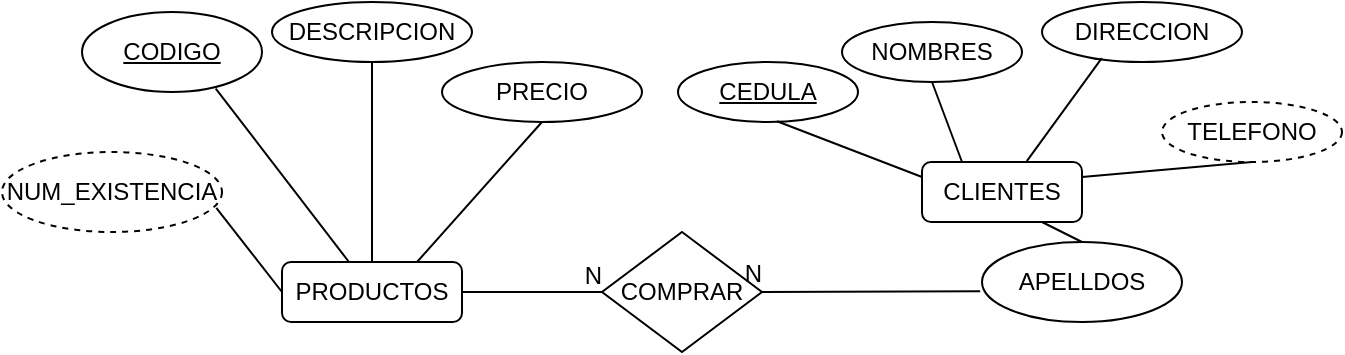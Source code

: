 <mxfile version="20.8.23" type="github">
  <diagram name="Página-1" id="rKSsnr4Ns5YOtNC94uGT">
    <mxGraphModel dx="934" dy="425" grid="1" gridSize="10" guides="1" tooltips="1" connect="1" arrows="1" fold="1" page="1" pageScale="1" pageWidth="827" pageHeight="1169" math="0" shadow="0">
      <root>
        <mxCell id="0" />
        <mxCell id="1" parent="0" />
        <mxCell id="ddoyZSRqwRdsarZSSn1j-1" value="PRODUCTOS" style="rounded=1;whiteSpace=wrap;html=1;" vertex="1" parent="1">
          <mxGeometry x="170" y="170" width="90" height="30" as="geometry" />
        </mxCell>
        <mxCell id="ddoyZSRqwRdsarZSSn1j-3" value="CODIGO" style="ellipse;whiteSpace=wrap;html=1;align=center;fontStyle=4;" vertex="1" parent="1">
          <mxGeometry x="70" y="45" width="90" height="40" as="geometry" />
        </mxCell>
        <mxCell id="ddoyZSRqwRdsarZSSn1j-6" value="DESCRIPCION" style="ellipse;whiteSpace=wrap;html=1;align=center;" vertex="1" parent="1">
          <mxGeometry x="165" y="40" width="100" height="30" as="geometry" />
        </mxCell>
        <mxCell id="ddoyZSRqwRdsarZSSn1j-7" value="PRECIO" style="ellipse;whiteSpace=wrap;html=1;align=center;" vertex="1" parent="1">
          <mxGeometry x="250" y="70" width="100" height="30" as="geometry" />
        </mxCell>
        <mxCell id="ddoyZSRqwRdsarZSSn1j-9" value="NUM_EXISTENCIA" style="ellipse;whiteSpace=wrap;html=1;align=center;dashed=1;" vertex="1" parent="1">
          <mxGeometry x="30" y="115" width="110" height="40" as="geometry" />
        </mxCell>
        <mxCell id="ddoyZSRqwRdsarZSSn1j-12" value="" style="endArrow=none;html=1;rounded=0;exitX=0.5;exitY=0;exitDx=0;exitDy=0;entryX=0.5;entryY=1;entryDx=0;entryDy=0;" edge="1" parent="1" source="ddoyZSRqwRdsarZSSn1j-1" target="ddoyZSRqwRdsarZSSn1j-6">
          <mxGeometry relative="1" as="geometry">
            <mxPoint x="290" y="110" as="sourcePoint" />
            <mxPoint x="450" y="110" as="targetPoint" />
          </mxGeometry>
        </mxCell>
        <mxCell id="ddoyZSRqwRdsarZSSn1j-16" value="" style="endArrow=none;html=1;rounded=0;entryX=0;entryY=0.5;entryDx=0;entryDy=0;exitX=0.974;exitY=0.698;exitDx=0;exitDy=0;exitPerimeter=0;" edge="1" parent="1" source="ddoyZSRqwRdsarZSSn1j-9" target="ddoyZSRqwRdsarZSSn1j-1">
          <mxGeometry relative="1" as="geometry">
            <mxPoint x="40" y="160" as="sourcePoint" />
            <mxPoint x="200" y="160" as="targetPoint" />
          </mxGeometry>
        </mxCell>
        <mxCell id="ddoyZSRqwRdsarZSSn1j-18" value="" style="endArrow=none;html=1;rounded=0;entryX=0.5;entryY=1;entryDx=0;entryDy=0;exitX=0.75;exitY=0;exitDx=0;exitDy=0;" edge="1" parent="1" source="ddoyZSRqwRdsarZSSn1j-1" target="ddoyZSRqwRdsarZSSn1j-7">
          <mxGeometry relative="1" as="geometry">
            <mxPoint x="280" y="130" as="sourcePoint" />
            <mxPoint x="440" y="130" as="targetPoint" />
          </mxGeometry>
        </mxCell>
        <mxCell id="ddoyZSRqwRdsarZSSn1j-19" value="CLIENTES" style="rounded=1;whiteSpace=wrap;html=1;" vertex="1" parent="1">
          <mxGeometry x="490" y="120" width="80" height="30" as="geometry" />
        </mxCell>
        <mxCell id="ddoyZSRqwRdsarZSSn1j-21" value="TELEFONO" style="ellipse;whiteSpace=wrap;html=1;align=center;dashed=1;" vertex="1" parent="1">
          <mxGeometry x="610" y="90" width="90" height="30" as="geometry" />
        </mxCell>
        <mxCell id="ddoyZSRqwRdsarZSSn1j-22" value="DIRECCION" style="ellipse;whiteSpace=wrap;html=1;align=center;" vertex="1" parent="1">
          <mxGeometry x="550" y="40" width="100" height="30" as="geometry" />
        </mxCell>
        <mxCell id="ddoyZSRqwRdsarZSSn1j-23" value="NOMBRES" style="ellipse;whiteSpace=wrap;html=1;align=center;" vertex="1" parent="1">
          <mxGeometry x="450" y="50" width="90" height="30" as="geometry" />
        </mxCell>
        <mxCell id="ddoyZSRqwRdsarZSSn1j-24" value="CEDULA" style="ellipse;whiteSpace=wrap;html=1;align=center;fontStyle=4;" vertex="1" parent="1">
          <mxGeometry x="368" y="70" width="90" height="30" as="geometry" />
        </mxCell>
        <mxCell id="ddoyZSRqwRdsarZSSn1j-25" value="APELLDOS" style="ellipse;whiteSpace=wrap;html=1;align=center;" vertex="1" parent="1">
          <mxGeometry x="520" y="160" width="100" height="40" as="geometry" />
        </mxCell>
        <mxCell id="ddoyZSRqwRdsarZSSn1j-27" value="" style="endArrow=none;html=1;rounded=0;entryX=0;entryY=0.25;entryDx=0;entryDy=0;exitX=0.55;exitY=0.987;exitDx=0;exitDy=0;exitPerimeter=0;" edge="1" parent="1" source="ddoyZSRqwRdsarZSSn1j-24" target="ddoyZSRqwRdsarZSSn1j-19">
          <mxGeometry relative="1" as="geometry">
            <mxPoint x="410" y="110" as="sourcePoint" />
            <mxPoint x="570" y="110" as="targetPoint" />
          </mxGeometry>
        </mxCell>
        <mxCell id="ddoyZSRqwRdsarZSSn1j-28" value="" style="endArrow=none;html=1;rounded=0;entryX=0.5;entryY=1;entryDx=0;entryDy=0;exitX=0.25;exitY=0;exitDx=0;exitDy=0;" edge="1" parent="1" source="ddoyZSRqwRdsarZSSn1j-19" target="ddoyZSRqwRdsarZSSn1j-23">
          <mxGeometry relative="1" as="geometry">
            <mxPoint x="428" y="119" as="sourcePoint" />
            <mxPoint x="460" y="145" as="targetPoint" />
          </mxGeometry>
        </mxCell>
        <mxCell id="ddoyZSRqwRdsarZSSn1j-29" value="" style="endArrow=none;html=1;rounded=0;entryX=0.5;entryY=0;entryDx=0;entryDy=0;exitX=0.75;exitY=1;exitDx=0;exitDy=0;" edge="1" parent="1" source="ddoyZSRqwRdsarZSSn1j-19" target="ddoyZSRqwRdsarZSSn1j-25">
          <mxGeometry relative="1" as="geometry">
            <mxPoint x="570" y="164" as="sourcePoint" />
            <mxPoint x="602" y="190" as="targetPoint" />
          </mxGeometry>
        </mxCell>
        <mxCell id="ddoyZSRqwRdsarZSSn1j-30" value="" style="endArrow=none;html=1;rounded=0;entryX=0.655;entryY=-0.014;entryDx=0;entryDy=0;exitX=0.299;exitY=0.935;exitDx=0;exitDy=0;exitPerimeter=0;entryPerimeter=0;" edge="1" parent="1" source="ddoyZSRqwRdsarZSSn1j-22" target="ddoyZSRqwRdsarZSSn1j-19">
          <mxGeometry relative="1" as="geometry">
            <mxPoint x="600" y="70" as="sourcePoint" />
            <mxPoint x="632" y="96" as="targetPoint" />
          </mxGeometry>
        </mxCell>
        <mxCell id="ddoyZSRqwRdsarZSSn1j-32" value="" style="endArrow=none;html=1;rounded=0;entryX=0.5;entryY=1;entryDx=0;entryDy=0;exitX=1;exitY=0.25;exitDx=0;exitDy=0;" edge="1" parent="1" source="ddoyZSRqwRdsarZSSn1j-19" target="ddoyZSRqwRdsarZSSn1j-21">
          <mxGeometry relative="1" as="geometry">
            <mxPoint x="570" y="130" as="sourcePoint" />
            <mxPoint x="730" y="140" as="targetPoint" />
          </mxGeometry>
        </mxCell>
        <mxCell id="ddoyZSRqwRdsarZSSn1j-33" value="COMPRAR" style="shape=rhombus;perimeter=rhombusPerimeter;whiteSpace=wrap;html=1;align=center;" vertex="1" parent="1">
          <mxGeometry x="330" y="155" width="80" height="60" as="geometry" />
        </mxCell>
        <mxCell id="ddoyZSRqwRdsarZSSn1j-34" value="" style="endArrow=none;html=1;rounded=0;exitX=0.743;exitY=0.957;exitDx=0;exitDy=0;exitPerimeter=0;" edge="1" parent="1" source="ddoyZSRqwRdsarZSSn1j-3" target="ddoyZSRqwRdsarZSSn1j-1">
          <mxGeometry relative="1" as="geometry">
            <mxPoint x="135" y="80" as="sourcePoint" />
            <mxPoint x="295" y="80" as="targetPoint" />
          </mxGeometry>
        </mxCell>
        <mxCell id="ddoyZSRqwRdsarZSSn1j-41" value="" style="endArrow=none;html=1;rounded=0;exitX=-0.009;exitY=0.616;exitDx=0;exitDy=0;exitPerimeter=0;entryX=1;entryY=0.5;entryDx=0;entryDy=0;" edge="1" parent="1" source="ddoyZSRqwRdsarZSSn1j-25" target="ddoyZSRqwRdsarZSSn1j-33">
          <mxGeometry relative="1" as="geometry">
            <mxPoint x="350" y="220" as="sourcePoint" />
            <mxPoint x="510" y="220" as="targetPoint" />
          </mxGeometry>
        </mxCell>
        <mxCell id="ddoyZSRqwRdsarZSSn1j-42" value="N" style="resizable=0;html=1;align=right;verticalAlign=bottom;" connectable="0" vertex="1" parent="ddoyZSRqwRdsarZSSn1j-41">
          <mxGeometry x="1" relative="1" as="geometry" />
        </mxCell>
        <mxCell id="ddoyZSRqwRdsarZSSn1j-43" value="" style="endArrow=none;html=1;rounded=0;entryX=0;entryY=0.5;entryDx=0;entryDy=0;exitX=1;exitY=0.5;exitDx=0;exitDy=0;" edge="1" parent="1" source="ddoyZSRqwRdsarZSSn1j-1" target="ddoyZSRqwRdsarZSSn1j-33">
          <mxGeometry relative="1" as="geometry">
            <mxPoint x="270" y="180" as="sourcePoint" />
            <mxPoint x="400" y="184.66" as="targetPoint" />
          </mxGeometry>
        </mxCell>
        <mxCell id="ddoyZSRqwRdsarZSSn1j-44" value="N" style="resizable=0;html=1;align=right;verticalAlign=bottom;" connectable="0" vertex="1" parent="ddoyZSRqwRdsarZSSn1j-43">
          <mxGeometry x="1" relative="1" as="geometry" />
        </mxCell>
      </root>
    </mxGraphModel>
  </diagram>
</mxfile>
